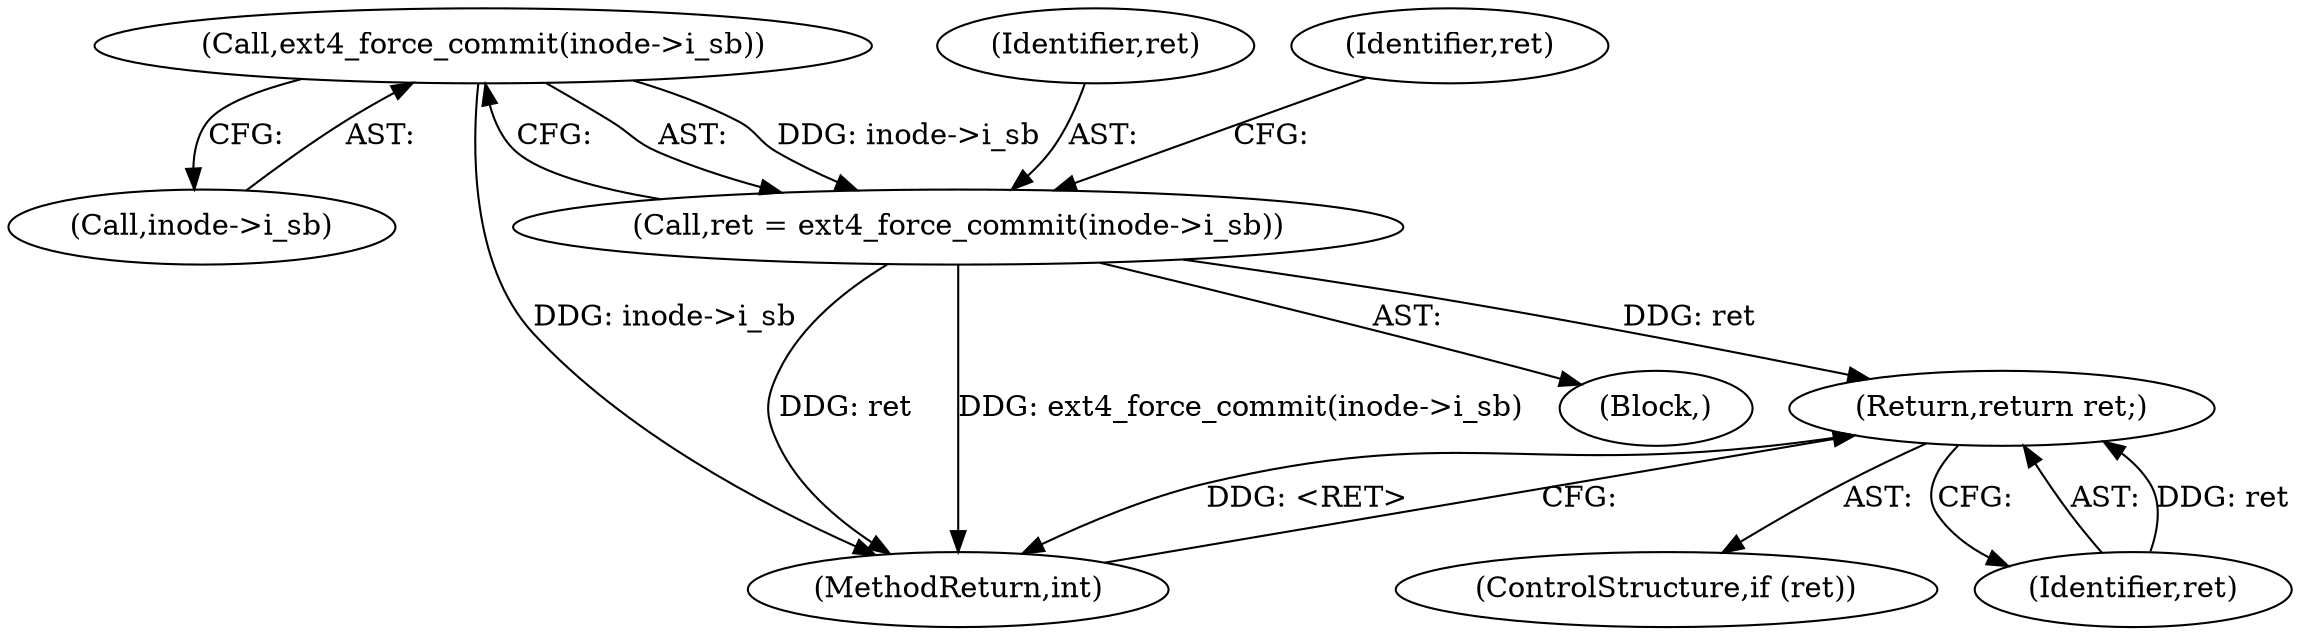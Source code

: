 digraph "0_linux_ea3d7209ca01da209cda6f0dea8be9cc4b7a933b@pointer" {
"1000186" [label="(Call,ext4_force_commit(inode->i_sb))"];
"1000184" [label="(Call,ret = ext4_force_commit(inode->i_sb))"];
"1000192" [label="(Return,return ret;)"];
"1000186" [label="(Call,ext4_force_commit(inode->i_sb))"];
"1000185" [label="(Identifier,ret)"];
"1000187" [label="(Call,inode->i_sb)"];
"1000184" [label="(Call,ret = ext4_force_commit(inode->i_sb))"];
"1000397" [label="(MethodReturn,int)"];
"1000193" [label="(Identifier,ret)"];
"1000192" [label="(Return,return ret;)"];
"1000183" [label="(Block,)"];
"1000191" [label="(Identifier,ret)"];
"1000190" [label="(ControlStructure,if (ret))"];
"1000186" -> "1000184"  [label="AST: "];
"1000186" -> "1000187"  [label="CFG: "];
"1000187" -> "1000186"  [label="AST: "];
"1000184" -> "1000186"  [label="CFG: "];
"1000186" -> "1000397"  [label="DDG: inode->i_sb"];
"1000186" -> "1000184"  [label="DDG: inode->i_sb"];
"1000184" -> "1000183"  [label="AST: "];
"1000185" -> "1000184"  [label="AST: "];
"1000191" -> "1000184"  [label="CFG: "];
"1000184" -> "1000397"  [label="DDG: ret"];
"1000184" -> "1000397"  [label="DDG: ext4_force_commit(inode->i_sb)"];
"1000184" -> "1000192"  [label="DDG: ret"];
"1000192" -> "1000190"  [label="AST: "];
"1000192" -> "1000193"  [label="CFG: "];
"1000193" -> "1000192"  [label="AST: "];
"1000397" -> "1000192"  [label="CFG: "];
"1000192" -> "1000397"  [label="DDG: <RET>"];
"1000193" -> "1000192"  [label="DDG: ret"];
}

